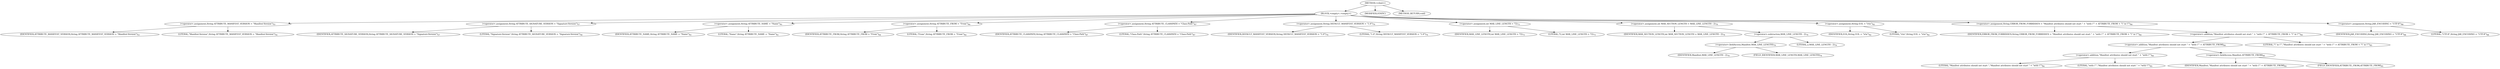 digraph "&lt;clinit&gt;" {  
"2522" [label = <(METHOD,&lt;clinit&gt;)> ]
"2523" [label = <(BLOCK,&lt;empty&gt;,&lt;empty&gt;)> ]
"2524" [label = <(&lt;operator&gt;.assignment,String ATTRIBUTE_MANIFEST_VERSION = &quot;Manifest-Version&quot;)<SUB>53</SUB>> ]
"2525" [label = <(IDENTIFIER,ATTRIBUTE_MANIFEST_VERSION,String ATTRIBUTE_MANIFEST_VERSION = &quot;Manifest-Version&quot;)<SUB>53</SUB>> ]
"2526" [label = <(LITERAL,&quot;Manifest-Version&quot;,String ATTRIBUTE_MANIFEST_VERSION = &quot;Manifest-Version&quot;)<SUB>54</SUB>> ]
"2527" [label = <(&lt;operator&gt;.assignment,String ATTRIBUTE_SIGNATURE_VERSION = &quot;Signature-Version&quot;)<SUB>57</SUB>> ]
"2528" [label = <(IDENTIFIER,ATTRIBUTE_SIGNATURE_VERSION,String ATTRIBUTE_SIGNATURE_VERSION = &quot;Signature-Version&quot;)<SUB>57</SUB>> ]
"2529" [label = <(LITERAL,&quot;Signature-Version&quot;,String ATTRIBUTE_SIGNATURE_VERSION = &quot;Signature-Version&quot;)<SUB>58</SUB>> ]
"2530" [label = <(&lt;operator&gt;.assignment,String ATTRIBUTE_NAME = &quot;Name&quot;)<SUB>61</SUB>> ]
"2531" [label = <(IDENTIFIER,ATTRIBUTE_NAME,String ATTRIBUTE_NAME = &quot;Name&quot;)<SUB>61</SUB>> ]
"2532" [label = <(LITERAL,&quot;Name&quot;,String ATTRIBUTE_NAME = &quot;Name&quot;)<SUB>61</SUB>> ]
"2533" [label = <(&lt;operator&gt;.assignment,String ATTRIBUTE_FROM = &quot;From&quot;)<SUB>64</SUB>> ]
"2534" [label = <(IDENTIFIER,ATTRIBUTE_FROM,String ATTRIBUTE_FROM = &quot;From&quot;)<SUB>64</SUB>> ]
"2535" [label = <(LITERAL,&quot;From&quot;,String ATTRIBUTE_FROM = &quot;From&quot;)<SUB>64</SUB>> ]
"2536" [label = <(&lt;operator&gt;.assignment,String ATTRIBUTE_CLASSPATH = &quot;Class-Path&quot;)<SUB>67</SUB>> ]
"2537" [label = <(IDENTIFIER,ATTRIBUTE_CLASSPATH,String ATTRIBUTE_CLASSPATH = &quot;Class-Path&quot;)<SUB>67</SUB>> ]
"2538" [label = <(LITERAL,&quot;Class-Path&quot;,String ATTRIBUTE_CLASSPATH = &quot;Class-Path&quot;)<SUB>67</SUB>> ]
"2539" [label = <(&lt;operator&gt;.assignment,String DEFAULT_MANIFEST_VERSION = &quot;1.0&quot;)<SUB>70</SUB>> ]
"2540" [label = <(IDENTIFIER,DEFAULT_MANIFEST_VERSION,String DEFAULT_MANIFEST_VERSION = &quot;1.0&quot;)<SUB>70</SUB>> ]
"2541" [label = <(LITERAL,&quot;1.0&quot;,String DEFAULT_MANIFEST_VERSION = &quot;1.0&quot;)<SUB>70</SUB>> ]
"2542" [label = <(&lt;operator&gt;.assignment,int MAX_LINE_LENGTH = 72)<SUB>73</SUB>> ]
"2543" [label = <(IDENTIFIER,MAX_LINE_LENGTH,int MAX_LINE_LENGTH = 72)<SUB>73</SUB>> ]
"2544" [label = <(LITERAL,72,int MAX_LINE_LENGTH = 72)<SUB>73</SUB>> ]
"2545" [label = <(&lt;operator&gt;.assignment,int MAX_SECTION_LENGTH = MAX_LINE_LENGTH - 2)<SUB>79</SUB>> ]
"2546" [label = <(IDENTIFIER,MAX_SECTION_LENGTH,int MAX_SECTION_LENGTH = MAX_LINE_LENGTH - 2)<SUB>79</SUB>> ]
"2547" [label = <(&lt;operator&gt;.subtraction,MAX_LINE_LENGTH - 2)<SUB>79</SUB>> ]
"2548" [label = <(&lt;operator&gt;.fieldAccess,Manifest.MAX_LINE_LENGTH)<SUB>79</SUB>> ]
"2549" [label = <(IDENTIFIER,Manifest,MAX_LINE_LENGTH - 2)<SUB>79</SUB>> ]
"2550" [label = <(FIELD_IDENTIFIER,MAX_LINE_LENGTH,MAX_LINE_LENGTH)<SUB>79</SUB>> ]
"2551" [label = <(LITERAL,2,MAX_LINE_LENGTH - 2)<SUB>79</SUB>> ]
"2552" [label = <(&lt;operator&gt;.assignment,String EOL = &quot;\r\n&quot;)<SUB>82</SUB>> ]
"2553" [label = <(IDENTIFIER,EOL,String EOL = &quot;\r\n&quot;)<SUB>82</SUB>> ]
"2554" [label = <(LITERAL,&quot;\r\n&quot;,String EOL = &quot;\r\n&quot;)<SUB>82</SUB>> ]
"2555" [label = <(&lt;operator&gt;.assignment,String ERROR_FROM_FORBIDDEN = &quot;Manifest attributes should not start &quot; + &quot;with \&quot;&quot; + ATTRIBUTE_FROM + &quot;\&quot; in \&quot;&quot;)<SUB>84</SUB>> ]
"2556" [label = <(IDENTIFIER,ERROR_FROM_FORBIDDEN,String ERROR_FROM_FORBIDDEN = &quot;Manifest attributes should not start &quot; + &quot;with \&quot;&quot; + ATTRIBUTE_FROM + &quot;\&quot; in \&quot;&quot;)<SUB>84</SUB>> ]
"2557" [label = <(&lt;operator&gt;.addition,&quot;Manifest attributes should not start &quot; + &quot;with \&quot;&quot; + ATTRIBUTE_FROM + &quot;\&quot; in \&quot;&quot;)<SUB>84</SUB>> ]
"2558" [label = <(&lt;operator&gt;.addition,&quot;Manifest attributes should not start &quot; + &quot;with \&quot;&quot; + ATTRIBUTE_FROM)<SUB>84</SUB>> ]
"2559" [label = <(&lt;operator&gt;.addition,&quot;Manifest attributes should not start &quot; + &quot;with \&quot;&quot;)<SUB>84</SUB>> ]
"2560" [label = <(LITERAL,&quot;Manifest attributes should not start &quot;,&quot;Manifest attributes should not start &quot; + &quot;with \&quot;&quot;)<SUB>84</SUB>> ]
"2561" [label = <(LITERAL,&quot;with \&quot;&quot;,&quot;Manifest attributes should not start &quot; + &quot;with \&quot;&quot;)<SUB>85</SUB>> ]
"2562" [label = <(&lt;operator&gt;.fieldAccess,Manifest.ATTRIBUTE_FROM)<SUB>85</SUB>> ]
"2563" [label = <(IDENTIFIER,Manifest,&quot;Manifest attributes should not start &quot; + &quot;with \&quot;&quot; + ATTRIBUTE_FROM)<SUB>85</SUB>> ]
"2564" [label = <(FIELD_IDENTIFIER,ATTRIBUTE_FROM,ATTRIBUTE_FROM)<SUB>85</SUB>> ]
"2565" [label = <(LITERAL,&quot;\&quot; in \&quot;&quot;,&quot;Manifest attributes should not start &quot; + &quot;with \&quot;&quot; + ATTRIBUTE_FROM + &quot;\&quot; in \&quot;&quot;)<SUB>85</SUB>> ]
"2566" [label = <(&lt;operator&gt;.assignment,String JAR_ENCODING = &quot;UTF-8&quot;)<SUB>88</SUB>> ]
"2567" [label = <(IDENTIFIER,JAR_ENCODING,String JAR_ENCODING = &quot;UTF-8&quot;)<SUB>88</SUB>> ]
"2568" [label = <(LITERAL,&quot;UTF-8&quot;,String JAR_ENCODING = &quot;UTF-8&quot;)<SUB>88</SUB>> ]
"2569" [label = <(MODIFIER,STATIC)> ]
"2570" [label = <(METHOD_RETURN,void)> ]
  "2522" -> "2523" 
  "2522" -> "2569" 
  "2522" -> "2570" 
  "2523" -> "2524" 
  "2523" -> "2527" 
  "2523" -> "2530" 
  "2523" -> "2533" 
  "2523" -> "2536" 
  "2523" -> "2539" 
  "2523" -> "2542" 
  "2523" -> "2545" 
  "2523" -> "2552" 
  "2523" -> "2555" 
  "2523" -> "2566" 
  "2524" -> "2525" 
  "2524" -> "2526" 
  "2527" -> "2528" 
  "2527" -> "2529" 
  "2530" -> "2531" 
  "2530" -> "2532" 
  "2533" -> "2534" 
  "2533" -> "2535" 
  "2536" -> "2537" 
  "2536" -> "2538" 
  "2539" -> "2540" 
  "2539" -> "2541" 
  "2542" -> "2543" 
  "2542" -> "2544" 
  "2545" -> "2546" 
  "2545" -> "2547" 
  "2547" -> "2548" 
  "2547" -> "2551" 
  "2548" -> "2549" 
  "2548" -> "2550" 
  "2552" -> "2553" 
  "2552" -> "2554" 
  "2555" -> "2556" 
  "2555" -> "2557" 
  "2557" -> "2558" 
  "2557" -> "2565" 
  "2558" -> "2559" 
  "2558" -> "2562" 
  "2559" -> "2560" 
  "2559" -> "2561" 
  "2562" -> "2563" 
  "2562" -> "2564" 
  "2566" -> "2567" 
  "2566" -> "2568" 
}
